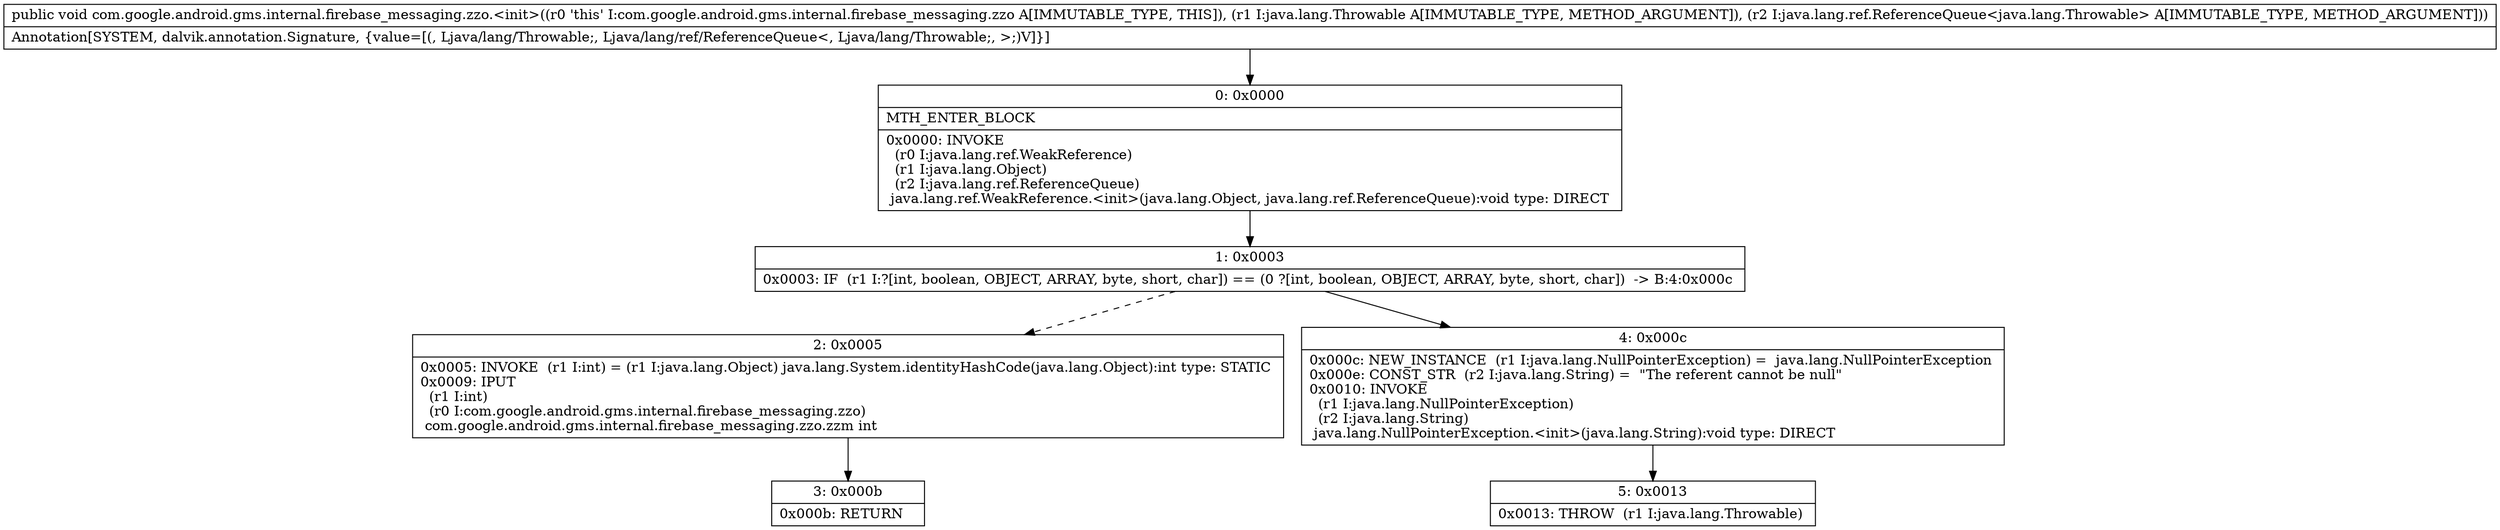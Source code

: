 digraph "CFG forcom.google.android.gms.internal.firebase_messaging.zzo.\<init\>(Ljava\/lang\/Throwable;Ljava\/lang\/ref\/ReferenceQueue;)V" {
Node_0 [shape=record,label="{0\:\ 0x0000|MTH_ENTER_BLOCK\l|0x0000: INVOKE  \l  (r0 I:java.lang.ref.WeakReference)\l  (r1 I:java.lang.Object)\l  (r2 I:java.lang.ref.ReferenceQueue)\l java.lang.ref.WeakReference.\<init\>(java.lang.Object, java.lang.ref.ReferenceQueue):void type: DIRECT \l}"];
Node_1 [shape=record,label="{1\:\ 0x0003|0x0003: IF  (r1 I:?[int, boolean, OBJECT, ARRAY, byte, short, char]) == (0 ?[int, boolean, OBJECT, ARRAY, byte, short, char])  \-\> B:4:0x000c \l}"];
Node_2 [shape=record,label="{2\:\ 0x0005|0x0005: INVOKE  (r1 I:int) = (r1 I:java.lang.Object) java.lang.System.identityHashCode(java.lang.Object):int type: STATIC \l0x0009: IPUT  \l  (r1 I:int)\l  (r0 I:com.google.android.gms.internal.firebase_messaging.zzo)\l com.google.android.gms.internal.firebase_messaging.zzo.zzm int \l}"];
Node_3 [shape=record,label="{3\:\ 0x000b|0x000b: RETURN   \l}"];
Node_4 [shape=record,label="{4\:\ 0x000c|0x000c: NEW_INSTANCE  (r1 I:java.lang.NullPointerException) =  java.lang.NullPointerException \l0x000e: CONST_STR  (r2 I:java.lang.String) =  \"The referent cannot be null\" \l0x0010: INVOKE  \l  (r1 I:java.lang.NullPointerException)\l  (r2 I:java.lang.String)\l java.lang.NullPointerException.\<init\>(java.lang.String):void type: DIRECT \l}"];
Node_5 [shape=record,label="{5\:\ 0x0013|0x0013: THROW  (r1 I:java.lang.Throwable) \l}"];
MethodNode[shape=record,label="{public void com.google.android.gms.internal.firebase_messaging.zzo.\<init\>((r0 'this' I:com.google.android.gms.internal.firebase_messaging.zzo A[IMMUTABLE_TYPE, THIS]), (r1 I:java.lang.Throwable A[IMMUTABLE_TYPE, METHOD_ARGUMENT]), (r2 I:java.lang.ref.ReferenceQueue\<java.lang.Throwable\> A[IMMUTABLE_TYPE, METHOD_ARGUMENT]))  | Annotation[SYSTEM, dalvik.annotation.Signature, \{value=[(, Ljava\/lang\/Throwable;, Ljava\/lang\/ref\/ReferenceQueue\<, Ljava\/lang\/Throwable;, \>;)V]\}]\l}"];
MethodNode -> Node_0;
Node_0 -> Node_1;
Node_1 -> Node_2[style=dashed];
Node_1 -> Node_4;
Node_2 -> Node_3;
Node_4 -> Node_5;
}

